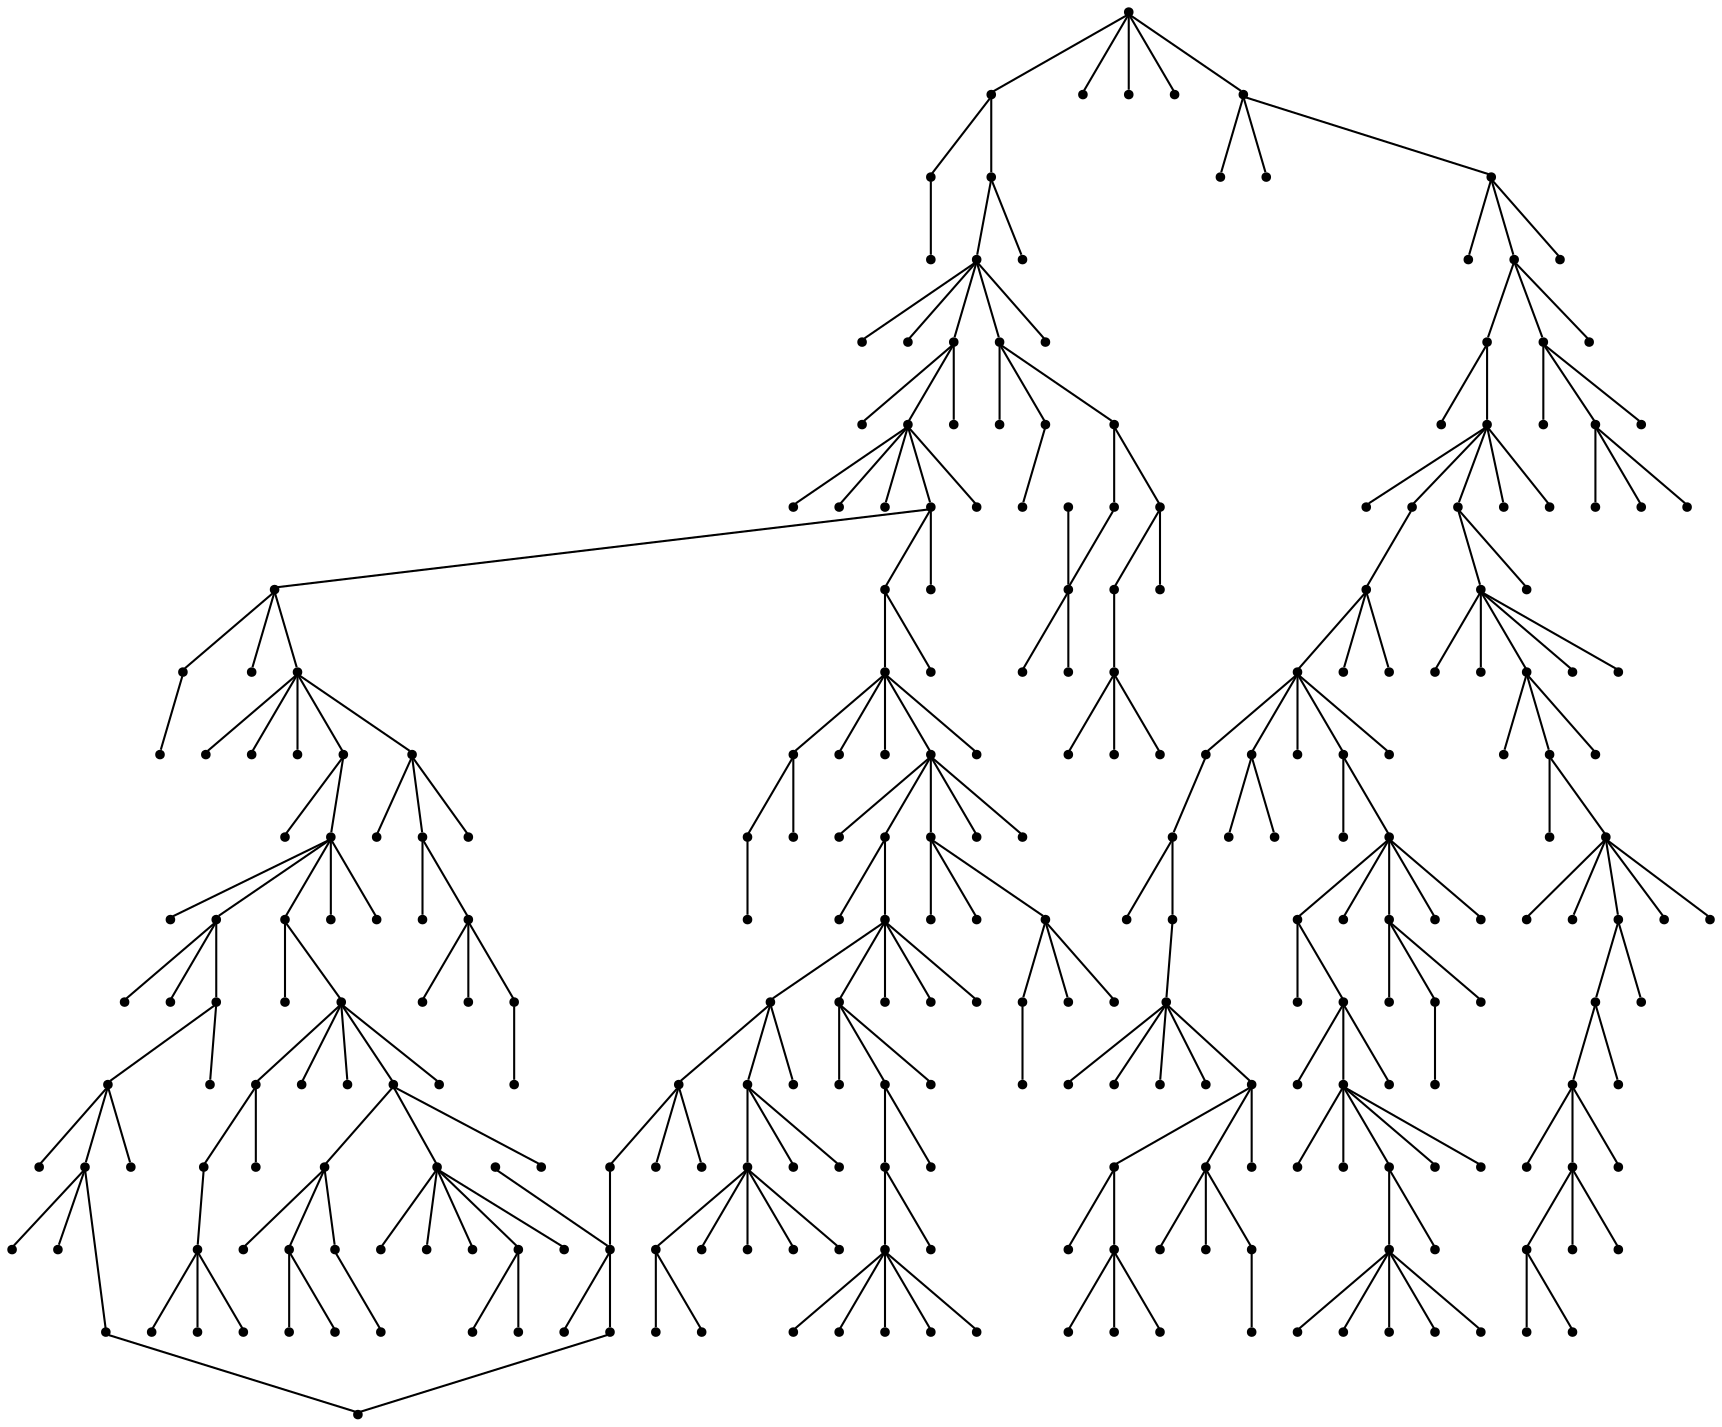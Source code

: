 graph {
  node [shape=point,comment="{\"directed\":false,\"doi\":\"10.1007/3-540-46648-7_39\",\"figure\":\"? (3)\"}"]

  v0 [pos="1286.410807823085,581.5371976934949"]
  v1 [pos="1268.1585061191154,618.5435136745626"]
  v2 [pos="1286.410807823085,600.290404159939"]
  v3 [pos="1249.4061622598265,600.290404159939"]
  v4 [pos="1249.4061622598265,581.537197693495"]
  v5 [pos="1230.9038394781971,581.5371976934949"]
  v6 [pos="1212.4015484896856,581.5371976934949"]
  v7 [pos="1268.1585061191154,581.537197693495"]
  v8 [pos="1249.4061622598265,637.2966883464267"]
  v9 [pos="1230.9038394781971,618.5435136745626"]
  v10 [pos="1230.9038394781971,655.5498296556303"]
  v11 [pos="1230.9038394781971,637.2966883464267"]
  v12 [pos="1212.4015484896856,637.2966883464267"]
  v13 [pos="1193.8991939149385,637.2966883464267"]
  v14 [pos="1212.4015484896856,618.5435136745626"]
  v15 [pos="1193.8991939149385,618.5435136745625"]
  v16 [pos="1175.3969347195446,618.5435136745625"]
  v17 [pos="1193.8991939149387,674.3030361220744"]
  v18 [pos="1212.4015484896854,655.5498296556303"]
  v19 [pos="1175.3969347195446,655.5498296556303"]
  v20 [pos="1193.8991939149387,655.5498296556303"]
  v21 [pos="1157.1446330155748,655.5498296556303"]
  v22 [pos="1138.892331311605,600.290404159939"]
  v23 [pos="1175.3969347195446,600.290404159939"]
  v24 [pos="1193.8991939149385,600.290404159939"]
  v25 [pos="1157.144633015575,600.290404159939"]
  v26 [pos="1212.4015484896856,600.290404159939"]
  v27 [pos="1175.3969347195446,692.8062100098985"]
  v28 [pos="1157.1446330155748,674.3030361220744"]
  v29 [pos="1138.892331311605,581.5371976934949"]
  v30 [pos="1175.3969347195446,581.537197693495"]
  v31 [pos="1157.1446330155748,637.2966883464267"]
  v32 [pos="1120.1399874523163,637.2966883464267"]
  v33 [pos="1157.1446330155748,711.3093838977225"]
  v34 [pos="1120.1399874523163,692.8062100098985"]
  v35 [pos="1157.144633015575,692.8062100098985"]
  v36 [pos="1138.892331311605,692.8062100098985"]
  v37 [pos="1193.8991939149387,692.8062100098985"]
  v38 [pos="1120.139987452316,581.5371976934949"]
  v39 [pos="1101.3876435930274,600.290404159939"]
  v40 [pos="1120.1399874523163,618.5435136745625"]
  v41 [pos="1138.892331311605,618.5435136745626"]
  v42 [pos="1101.3876435930274,618.5435136745625"]
  v43 [pos="1101.3876435930274,674.3030361220744"]
  v44 [pos="1120.1399874523163,674.3030361220744"]
  v45 [pos="1138.892331311605,674.3030361220744"]
  v46 [pos="1120.139987452316,729.5625252069261"]
  v47 [pos="1120.139987452316,711.3093838977225"]
  v48 [pos="1083.135405475293,711.3093838977225"]
  v49 [pos="1101.3876435930274,711.3093838977225"]
  v50 [pos="1138.892331311605,711.3093838977225"]
  v51 [pos="1101.3876435930274,581.537197693495"]
  v52 [pos="1083.1354054752928,581.537197693495"]
  v53 [pos="1101.3876435930274,655.5498296556303"]
  v54 [pos="1101.3876435930274,637.2966883464267"]
  v55 [pos="1120.1399874523163,655.5498296556303"]
  v56 [pos="1083.135405475293,655.5498296556303"]
  v57 [pos="1101.3876435930274,747.8156029269694"]
  v58 [pos="1083.135405475293,729.562525206926"]
  v59 [pos="1064.883103771323,692.8062100098985"]
  v60 [pos="1101.3876435930274,692.8062100098985"]
  v61 [pos="1064.883103771323,581.5371976934949"]
  v62 [pos="1064.883103771323,600.290404159939"]
  v63 [pos="1064.883103771323,637.2966883464267"]
  v64 [pos="1064.883103771323,618.5435136745625"]
  v65 [pos="1046.1307440154756,618.5435136745625"]
  v66 [pos="1083.1354054752928,618.5435136745625"]
  v67 [pos="1064.883103771323,674.3030361220744"]
  v68 [pos="1064.883103771323,729.562525206926"]
  v69 [pos="1064.883103771323,711.3093838977225"]
  v70 [pos="1064.883103771323,766.5688093934136"]
  v71 [pos="1027.3784001561867,747.8156029269694"]
  v72 [pos="1064.883103771323,747.8156029269694"]
  v73 [pos="1027.3784001561867,600.290404159939"]
  v74 [pos="1046.1307440154756,600.290404159939"]
  v75 [pos="1046.1307440154756,655.5498296556303"]
  v76 [pos="1027.3784001561867,637.2966883464267"]
  v77 [pos="1046.1307440154756,784.821918908037"]
  v78 [pos="1046.1307440154756,766.5688093934136"]
  v79 [pos="1027.3784001561867,766.5688093934136"]
  v80 [pos="1083.135405475293,766.5688093934136"]
  v81 [pos="1009.3761672195528,766.5688093934136"]
  v82 [pos="1027.3784001561864,674.3030361220744"]
  v83 [pos="1009.3761672195528,655.5498296556303"]
  v84 [pos="1027.3784001561864,655.5498296556303"]
  v85 [pos="1027.3784001561864,711.3093838977225"]
  v86 [pos="1046.1307440154756,692.8062100098985"]
  v87 [pos="1009.3761672195528,692.8062100098985"]
  v88 [pos="990.8738444379235,729.562525206926"]
  v89 [pos="1027.3784001561867,729.562525206926"]
  v90 [pos="1027.3784001561864,803.5751253744813"]
  v91 [pos="1027.3784001561864,784.821918908037"]
  v92 [pos="1009.3761672195528,784.821918908037"]
  v93 [pos="1009.3761672195528,600.290404159939"]
  v94 [pos="1009.3761672195528,581.5371976934949"]
  v95 [pos="990.8738444379235,581.537197693495"]
  v96 [pos="1027.3784001561867,581.5371976934949"]
  v97 [pos="1009.3761672195528,618.5435136745625"]
  v98 [pos="972.1215005786347,674.3030361220744"]
  v99 [pos="1009.3761672195528,674.3030361220744"]
  v100 [pos="990.8738444379235,674.3030361220744"]
  v101 [pos="1046.1307440154756,674.3030361220744"]
  v102 [pos="990.8738444379235,637.2966883464267"]
  v103 [pos="972.1215005786348,618.5435136745625"]
  v104 [pos="953.8692306677825,711.3093838977225"]
  v105 [pos="1009.3761672195528,711.3093838977225"]
  v106 [pos="990.8738444379235,711.3093838977225"]
  v107 [pos="972.1215005786347,711.3093838977225"]
  v108 [pos="990.8738444379235,821.828266683685"]
  v109 [pos="953.8692306677825,803.5751253744813"]
  v110 [pos="990.8738444379235,803.5751253744813"]
  v111 [pos="972.1215005786348,803.5751253744813"]
  v112 [pos="1009.3761672195528,803.5751253744813"]
  v113 [pos="972.1215005786347,581.5371976934948"]
  v114 [pos="953.8692306677825,655.5498296556303"]
  v115 [pos="990.8738444379235,655.5498296556303"]
  v116 [pos="972.1215005786348,784.821918908037"]
  v117 [pos="972.1215005786347,766.5688093934136"]
  v118 [pos="972.1215005786347,840.5814731501291"]
  v119 [pos="953.8692306677826,821.828266683685"]
  v120 [pos="953.8692306677826,600.290404159939"]
  v121 [pos="935.3669078861533,581.5371976934948"]
  v122 [pos="953.8692306677826,618.5435136745625"]
  v123 [pos="972.1215005786347,600.290404159939"]
  v124 [pos="990.8738444379235,600.290404159939"]
  v125 [pos="935.3669078861533,600.290404159939"]
  v126 [pos="916.8646010010829,600.290404159939"]
  v127 [pos="972.1215005786347,637.2966883464267"]
  v128 [pos="953.8692306677826,637.2966883464267"]
  v129 [pos="916.8646010010829,637.2966883464267"]
  v130 [pos="935.3669078861533,637.2966883464267"]
  v131 [pos="953.8692306677826,692.8062100098985"]
  v132 [pos="972.1215005786347,692.8062100098985"]
  v133 [pos="935.3669078861533,692.8062100098985"]
  v134 [pos="953.8692306677826,729.562525206926"]
  v135 [pos="953.8692306677825,747.8156029269694"]
  v136 [pos="972.1215005786347,729.562525206926"]
  v137 [pos="935.3669078861533,729.562525206926"]
  v138 [pos="953.8692306677826,766.5688093934136"]
  v139 [pos="935.3669078861533,784.821918908037"]
  v140 [pos="953.8692306677826,784.821918908037"]
  v141 [pos="953.8692306677826,858.8346144593329"]
  v142 [pos="935.3669078861533,840.5814731501291"]
  v143 [pos="953.8692306677826,674.3030361220744"]
  v144 [pos="916.8646010010829,674.3030361220744"]
  v145 [pos="916.8646010010827,766.5688093934136"]
  v146 [pos="935.3669078861533,821.828266683685"]
  v147 [pos="916.8646010010829,618.5435136745625"]
  v148 [pos="879.859971334383,618.5435136745626"]
  v149 [pos="898.3622941160123,655.5498296556303"]
  v150 [pos="935.3669078861533,655.5498296556303"]
  v151 [pos="916.8646010010829,655.5498296556303"]
  v152 [pos="898.3622941160123,747.8156029269694"]
  v153 [pos="935.3669078861533,747.8156029269694"]
  v154 [pos="916.8646010010827,877.3377883471568"]
  v155 [pos="879.859971334383,858.8346144593329"]
  v156 [pos="916.8646010010827,858.8346144593329"]
  v157 [pos="935.3669078861533,858.8346144593329"]
  v158 [pos="898.3622941160123,858.8346144593329"]
  v159 [pos="898.3622941160122,600.290404159939"]
  v160 [pos="916.8646010010829,581.5371976934949"]
  v161 [pos="879.8599713343831,581.537197693495"]
  v162 [pos="898.3622941160123,637.2966883464267"]
  v163 [pos="898.3622941160123,729.562525206926"]
  v164 [pos="879.859971334383,711.3093838977225"]
  v165 [pos="916.8646010010829,711.3093838977225"]
  v166 [pos="898.3622941160123,711.3093838977225"]
  v167 [pos="898.3622941160123,803.5751253744813"]
  v168 [pos="879.8599713343831,784.821918908037"]
  v169 [pos="898.3622941160123,784.821918908037"]
  v170 [pos="916.8646010010829,784.821918908037"]
  v171 [pos="898.3622941160123,840.5814731501291"]
  v172 [pos="879.8599713343831,840.5814731501291"]
  v173 [pos="916.8646010010829,840.5814731501291"]
  v174 [pos="861.3576485527537,600.290404159939"]
  v175 [pos="879.8599713343831,600.290404159939"]
  v176 [pos="879.859971334383,766.5688093934136"]
  v177 [pos="898.3622941160123,766.5688093934136"]
  v178 [pos="861.3576485527537,766.5688093934136"]
  v179 [pos="898.3622941160122,821.828266683685"]
  v180 [pos="861.3576485527537,821.828266683685"]
  v181 [pos="879.859971334383,821.828266683685"]
  v182 [pos="861.3576485527537,581.5371976934948"]
  v183 [pos="861.3576485527537,674.3030361220744"]
  v184 [pos="879.8599713343831,655.5498296556303"]
  v185 [pos="842.855357564242,655.5498296556303"]
  v186 [pos="861.3576485527537,711.3093838977225"]
  v187 [pos="842.855357564242,692.8062100098985"]
  v188 [pos="879.8599713343831,692.8062100098985"]
  v189 [pos="861.3576485527537,803.5751253744813"]
  v190 [pos="824.1029978083944,803.5751253744813"]
  v191 [pos="842.855357564242,581.5371976934948"]
  v192 [pos="824.1029978083943,637.2966883464267"]
  v193 [pos="861.3576485527537,637.2966883464267"]
  v194 [pos="842.855357564242,637.2966883464267"]
  v195 [pos="879.859971334383,674.3030361220744"]
  v196 [pos="806.1007648717607,674.3030361220744"]
  v197 [pos="842.855357564242,674.3030361220744"]
  v198 [pos="824.1029978083943,674.3030361220744"]
  v199 [pos="842.855357564242,747.8156029269694"]
  v200 [pos="842.855357564242,729.562525206926"]
  v201 [pos="824.1029978083944,729.562525206926"]
  v202 [pos="861.3576485527537,729.562525206926"]
  v203 [pos="842.855357564242,766.5688093934136"]
  v204 [pos="824.1029978083943,618.5435136745626"]
  v205 [pos="806.1007648717607,600.290404159939"]
  v206 [pos="842.855357564242,600.290404159939"]
  v207 [pos="787.3484210124717,618.5435136745626"]
  v208 [pos="861.3576485527537,618.5435136745626"]
  v209 [pos="842.855357564242,618.5435136745625"]
  v210 [pos="806.1007648717607,618.5435136745625"]
  v211 [pos="824.1029978083944,711.3093838977225"]
  v212 [pos="787.3484210124718,711.3093838977225"]
  v213 [pos="806.1007648717607,711.3093838977225"]
  v214 [pos="842.855357564242,711.3093838977225"]
  v215 [pos="842.855357564242,784.821918908037"]
  v216 [pos="806.1007648717607,784.821918908037"]
  v217 [pos="806.1007648717607,581.5371976934949"]
  v218 [pos="787.3484210124717,581.5371976934949"]
  v219 [pos="769.096119308502,581.5371976934948"]
  v220 [pos="824.1029978083943,581.5371976934949"]
  v221 [pos="824.1029978083944,655.5498296556303"]
  v222 [pos="806.1007648717607,655.5498296556303"]
  v223 [pos="806.1007648717607,637.2966883464267"]
  v224 [pos="787.3484210124717,655.5498296556303"]
  v225 [pos="824.1029978083944,692.8062100098985"]
  v226 [pos="787.3484210124718,692.8062100098985"]
  v227 [pos="769.096119308502,766.5688093934136"]
  v228 [pos="824.1029978083943,766.5688093934136"]
  v229 [pos="787.3484210124718,766.5688093934136"]
  v230 [pos="806.1007648717607,766.5688093934136"]
  v231 [pos="769.096119308502,692.8062100098985"]
  v232 [pos="787.3484210124717,674.3030361220744"]
  v233 [pos="750.3437754492131,674.3030361220744"]
  v234 [pos="787.3484210124718,747.8156029269694"]
  v235 [pos="750.3437754492131,747.8156029269694"]
  v236 [pos="750.3437754492132,600.290404159939"]
  v237 [pos="750.3437754492131,581.5371976934948"]
  v238 [pos="750.3437754492132,618.5435136745625"]
  v239 [pos="732.0914896418022,600.290404159939"]
  v240 [pos="769.096119308502,600.290404159939"]
  v241 [pos="750.3437754492131,655.5498296556303"]
  v242 [pos="787.3484210124718,637.2966883464267"]
  v243 [pos="713.3391616790723,637.2966883464267"]
  v244 [pos="750.3437754492131,637.2966883464267"]
  v245 [pos="769.096119308502,637.2966883464267"]
  v246 [pos="732.0914896418021,637.2966883464267"]
  v247 [pos="713.3391616790723,729.562525206926"]
  v248 [pos="750.3437754492131,729.562525206926"]
  v249 [pos="769.096119308502,729.562525206926"]
  v250 [pos="732.0914896418021,729.562525206926"]
  v251 [pos="787.3484210124717,729.562525206926"]
  v252 [pos="732.0914896418021,711.3093838977225"]
  v253 [pos="750.3437754492131,711.3093838977225"]
  v254 [pos="713.3391616790723,711.3093838977225"]
  v255 [pos="713.3391616790722,581.5371976934949"]
  v256 [pos="713.3391616790722,618.5435136745626"]
  v257 [pos="676.3345479089313,618.5435136745626"]
  v258 [pos="695.0868917682201,692.8062100098985"]
  v259 [pos="732.0914896418021,692.8062100098985"]
  v260 [pos="695.0868917682201,600.290404159939"]
  v261 [pos="676.3345479089313,581.5371976934949"]
  v262 [pos="695.0868917682201,581.5371976934949"]
  v263 [pos="732.0914896418022,674.3030361220744"]
  v264 [pos="713.3391616790722,674.3030361220744"]
  v265 [pos="676.3345479089313,674.3030361220744"]
  v266 [pos="658.0822462049615,674.3030361220744"]
  v267 [pos="695.0868917682201,674.3030361220744"]
  v268 [pos="658.0822462049615,600.290404159939"]
  v269 [pos="658.0822462049615,655.5498296556303"]
  v270 [pos="639.8299762941093,637.2966883464267"]
  v271 [pos="695.0868917682201,655.5498296556303"]
  v272 [pos="676.3345479089313,637.2966883464267"]
  v273 [pos="658.0822462049615,581.5371976934949"]
  v274 [pos="639.8299762941093,600.290404159939"]
  v275 [pos="621.0776165382616,581.537197693495"]
  v276 [pos="639.8299762941093,618.5435136745625"]
  v277 [pos="658.0822462049615,618.5435136745625"]
  v278 [pos="621.0776165382616,618.5435136745626"]
  v279 [pos="621.0776165382616,600.290404159939"]
  v280 [pos="602.8253466274095,600.290404159939"]

  v1 -- v2 [id="-9",pos="1268.1585061191154,618.5435136745626 1286.410807823085,600.290404159939 1286.410807823085,600.290404159939 1286.410807823085,600.290404159939"]
  v1 -- v3 [id="-10",pos="1268.1585061191154,618.5435136745626 1249.4061622598265,600.290404159939 1249.4061622598265,600.290404159939 1249.4061622598265,600.290404159939"]
  v3 -- v4 [id="-11",pos="1249.4061622598265,600.290404159939 1249.4061622598265,581.537197693495 1249.4061622598265,581.537197693495 1249.4061622598265,581.537197693495"]
  v278 -- v274 [id="-16",pos="621.0776165382616,618.5435136745626 639.8299762941093,600.290404159939 639.8299762941093,600.290404159939 639.8299762941093,600.290404159939"]
  v278 -- v280 [id="-17",pos="621.0776165382616,618.5435136745626 602.8253466274095,600.290404159939 602.8253466274095,600.290404159939 602.8253466274095,600.290404159939"]
  v278 -- v279 [id="-18",pos="621.0776165382616,618.5435136745626 621.0776165382616,600.290404159939 621.0776165382616,600.290404159939 621.0776165382616,600.290404159939"]
  v3 -- v0 [id="-23",pos="1249.4061622598265,600.290404159939 1286.410807823085,581.5371976934949 1286.410807823085,581.5371976934949 1286.410807823085,581.5371976934949"]
  v3 -- v5 [id="-24",pos="1249.4061622598265,600.290404159939 1230.9038394781971,581.5371976934949 1230.9038394781971,581.5371976934949 1230.9038394781971,581.5371976934949"]
  v3 -- v6 [id="-25",pos="1249.4061622598265,600.290404159939 1212.4015484896856,581.5371976934949 1212.4015484896856,581.5371976934949 1212.4015484896856,581.5371976934949"]
  v3 -- v7 [id="-26",pos="1249.4061622598265,600.290404159939 1268.1585061191154,581.537197693495 1268.1585061191154,581.537197693495 1268.1585061191154,581.537197693495"]
  v8 -- v1 [id="-27",pos="1249.4061622598265,637.2966883464267 1268.1585061191154,618.5435136745626 1268.1585061191154,618.5435136745626 1268.1585061191154,618.5435136745626"]
  v8 -- v9 [id="-28",pos="1249.4061622598265,637.2966883464267 1230.9038394781971,618.5435136745626 1230.9038394781971,618.5435136745626 1230.9038394781971,618.5435136745626"]
  v10 -- v11 [id="-29",pos="1230.9038394781971,655.5498296556303 1230.9038394781971,637.2966883464267 1230.9038394781971,637.2966883464267 1230.9038394781971,637.2966883464267"]
  v10 -- v8 [id="-30",pos="1230.9038394781971,655.5498296556303 1249.4061622598265,637.2966883464267 1249.4061622598265,637.2966883464267 1249.4061622598265,637.2966883464267"]
  v10 -- v12 [id="-31",pos="1230.9038394781971,655.5498296556303 1212.4015484896856,637.2966883464267 1212.4015484896856,637.2966883464267 1212.4015484896856,637.2966883464267"]
  v270 -- v278 [id="-35",pos="639.8299762941093,637.2966883464267 621.0776165382616,618.5435136745626 621.0776165382616,618.5435136745626 621.0776165382616,618.5435136745626"]
  v270 -- v277 [id="-36",pos="639.8299762941093,637.2966883464267 658.0822462049615,618.5435136745625 658.0822462049615,618.5435136745625 658.0822462049615,618.5435136745625"]
  v270 -- v276 [id="-37",pos="639.8299762941093,637.2966883464267 639.8299762941093,618.5435136745625 639.8299762941093,618.5435136745625 639.8299762941093,618.5435136745625"]
  v274 -- v275 [id="-38",pos="639.8299762941093,600.290404159939 621.0776165382616,581.537197693495 621.0776165382616,581.537197693495 621.0776165382616,581.537197693495"]
  v274 -- v273 [id="-39",pos="639.8299762941093,600.290404159939 658.0822462049615,581.5371976934949 658.0822462049615,581.5371976934949 658.0822462049615,581.5371976934949"]
  v269 -- v272 [id="-51",pos="658.0822462049615,655.5498296556303 676.3345479089313,637.2966883464267 676.3345479089313,637.2966883464267 676.3345479089313,637.2966883464267"]
  v13 -- v14 [id="-54",pos="1193.8991939149385,637.2966883464267 1212.4015484896856,618.5435136745626 1212.4015484896856,618.5435136745626 1212.4015484896856,618.5435136745626"]
  v13 -- v15 [id="-55",pos="1193.8991939149385,637.2966883464267 1193.8991939149385,618.5435136745625 1193.8991939149385,618.5435136745625 1193.8991939149385,618.5435136745625"]
  v13 -- v16 [id="-56",pos="1193.8991939149385,637.2966883464267 1175.3969347195446,618.5435136745625 1175.3969347195446,618.5435136745625 1175.3969347195446,618.5435136745625"]
  v17 -- v18 [id="-57",pos="1193.8991939149387,674.3030361220744 1212.4015484896854,655.5498296556303 1212.4015484896854,655.5498296556303 1212.4015484896854,655.5498296556303"]
  v17 -- v19 [id="-58",pos="1193.8991939149387,674.3030361220744 1175.3969347195446,655.5498296556303 1175.3969347195446,655.5498296556303 1175.3969347195446,655.5498296556303"]
  v265 -- v271 [id="-63",pos="676.3345479089313,674.3030361220744 695.0868917682201,655.5498296556303 695.0868917682201,655.5498296556303 695.0868917682201,655.5498296556303"]
  v265 -- v269 [id="-64",pos="676.3345479089313,674.3030361220744 658.0822462049615,655.5498296556303 658.0822462049615,655.5498296556303 658.0822462049615,655.5498296556303"]
  v269 -- v270 [id="-65",pos="658.0822462049615,655.5498296556303 639.8299762941093,637.2966883464267 639.8299762941093,637.2966883464267 639.8299762941093,637.2966883464267"]
  v257 -- v260 [id="-66",pos="676.3345479089313,618.5435136745626 695.0868917682201,600.290404159939 695.0868917682201,600.290404159939 695.0868917682201,600.290404159939"]
  v257 -- v268 [id="-67",pos="676.3345479089313,618.5435136745626 658.0822462049615,600.290404159939 658.0822462049615,600.290404159939 658.0822462049615,600.290404159939"]
  v17 -- v10 [id="-72",pos="1193.8991939149387,674.3030361220744 1230.9038394781971,655.5498296556303 1230.9038394781971,655.5498296556303 1230.9038394781971,655.5498296556303"]
  v17 -- v20 [id="-73",pos="1193.8991939149387,674.3030361220744 1193.8991939149387,655.5498296556303 1193.8991939149387,655.5498296556303 1193.8991939149387,655.5498296556303"]
  v17 -- v21 [id="-74",pos="1193.8991939149387,674.3030361220744 1157.1446330155748,655.5498296556303 1157.1446330155748,655.5498296556303 1157.1446330155748,655.5498296556303"]
  v16 -- v22 [id="-75",pos="1175.3969347195446,618.5435136745625 1138.892331311605,600.290404159939 1138.892331311605,600.290404159939 1138.892331311605,600.290404159939"]
  v16 -- v23 [id="-76",pos="1175.3969347195446,618.5435136745625 1175.3969347195446,600.290404159939 1175.3969347195446,600.290404159939 1175.3969347195446,600.290404159939"]
  v16 -- v24 [id="-77",pos="1175.3969347195446,618.5435136745625 1193.8991939149385,600.290404159939 1193.8991939149385,600.290404159939 1193.8991939149385,600.290404159939"]
  v16 -- v25 [id="-78",pos="1175.3969347195446,618.5435136745625 1157.144633015575,600.290404159939 1157.144633015575,600.290404159939 1157.144633015575,600.290404159939"]
  v16 -- v26 [id="-79",pos="1175.3969347195446,618.5435136745625 1212.4015484896856,600.290404159939 1212.4015484896856,600.290404159939 1212.4015484896856,600.290404159939"]
  v27 -- v17 [id="-80",pos="1175.3969347195446,692.8062100098985 1193.8991939149387,674.3030361220744 1193.8991939149387,674.3030361220744 1193.8991939149387,674.3030361220744"]
  v27 -- v28 [id="-81",pos="1175.3969347195446,692.8062100098985 1157.1446330155748,674.3030361220744 1157.1446330155748,674.3030361220744 1157.1446330155748,674.3030361220744"]
  v25 -- v29 [id="-82",pos="1157.144633015575,600.290404159939 1138.892331311605,581.5371976934949 1138.892331311605,581.5371976934949 1138.892331311605,581.5371976934949"]
  v25 -- v30 [id="-83",pos="1157.144633015575,600.290404159939 1175.3969347195446,581.537197693495 1175.3969347195446,581.537197693495 1175.3969347195446,581.537197693495"]
  v258 -- v267 [id="-84",pos="695.0868917682201,692.8062100098985 695.0868917682201,674.3030361220744 695.0868917682201,674.3030361220744 695.0868917682201,674.3030361220744"]
  v258 -- v266 [id="-85",pos="695.0868917682201,692.8062100098985 658.0822462049615,674.3030361220744 658.0822462049615,674.3030361220744 658.0822462049615,674.3030361220744"]
  v258 -- v265 [id="-86",pos="695.0868917682201,692.8062100098985 676.3345479089313,674.3030361220744 676.3345479089313,674.3030361220744 676.3345479089313,674.3030361220744"]
  v258 -- v264 [id="-87",pos="695.0868917682201,692.8062100098985 713.3391616790722,674.3030361220744 713.3391616790722,674.3030361220744 713.3391616790722,674.3030361220744"]
  v258 -- v263 [id="-88",pos="695.0868917682201,692.8062100098985 732.0914896418022,674.3030361220744 732.0914896418022,674.3030361220744 732.0914896418022,674.3030361220744"]
  v260 -- v255 [id="-89",pos="695.0868917682201,600.290404159939 713.3391616790722,581.5371976934949 713.3391616790722,581.5371976934949 713.3391616790722,581.5371976934949"]
  v260 -- v262 [id="-90",pos="695.0868917682201,600.290404159939 695.0868917682201,581.5371976934949 695.0868917682201,581.5371976934949 695.0868917682201,581.5371976934949"]
  v260 -- v261 [id="-91",pos="695.0868917682201,600.290404159939 676.3345479089313,581.5371976934949 676.3345479089313,581.5371976934949 676.3345479089313,581.5371976934949"]
  v21 -- v13 [id="-92",pos="1157.1446330155748,655.5498296556303 1193.8991939149385,637.2966883464267 1193.8991939149385,637.2966883464267 1193.8991939149385,637.2966883464267"]
  v21 -- v31 [id="-93",pos="1157.1446330155748,655.5498296556303 1157.1446330155748,637.2966883464267 1157.1446330155748,637.2966883464267 1157.1446330155748,637.2966883464267"]
  v21 -- v32 [id="-94",pos="1157.1446330155748,655.5498296556303 1120.1399874523163,637.2966883464267 1120.1399874523163,637.2966883464267 1120.1399874523163,637.2966883464267"]
  v33 -- v34 [id="-95",pos="1157.1446330155748,711.3093838977225 1120.1399874523163,692.8062100098985 1120.1399874523163,692.8062100098985 1120.1399874523163,692.8062100098985"]
  v33 -- v35 [id="-96",pos="1157.1446330155748,711.3093838977225 1157.144633015575,692.8062100098985 1157.144633015575,692.8062100098985 1157.144633015575,692.8062100098985"]
  v33 -- v36 [id="-97",pos="1157.1446330155748,711.3093838977225 1138.892331311605,692.8062100098985 1138.892331311605,692.8062100098985 1138.892331311605,692.8062100098985"]
  v33 -- v37 [id="-98",pos="1157.1446330155748,711.3093838977225 1193.8991939149387,692.8062100098985 1193.8991939149387,692.8062100098985 1193.8991939149387,692.8062100098985"]
  v254 -- v259 [id="-103",pos="713.3391616790723,711.3093838977225 732.0914896418021,692.8062100098985 732.0914896418021,692.8062100098985 732.0914896418021,692.8062100098985"]
  v254 -- v258 [id="-104",pos="713.3391616790723,711.3093838977225 695.0868917682201,692.8062100098985 695.0868917682201,692.8062100098985 695.0868917682201,692.8062100098985"]
  v243 -- v257 [id="-105",pos="713.3391616790723,637.2966883464267 676.3345479089313,618.5435136745626 676.3345479089313,618.5435136745626 676.3345479089313,618.5435136745626"]
  v243 -- v256 [id="-106",pos="713.3391616790723,637.2966883464267 713.3391616790722,618.5435136745626 713.3391616790722,618.5435136745626 713.3391616790722,618.5435136745626"]
  v243 -- v238 [id="-107",pos="713.3391616790723,637.2966883464267 750.3437754492132,618.5435136745625 750.3437754492132,618.5435136745625 750.3437754492132,618.5435136745625"]
  v33 -- v27 [id="-110",pos="1157.1446330155748,711.3093838977225 1175.3969347195446,692.8062100098985 1175.3969347195446,692.8062100098985 1175.3969347195446,692.8062100098985"]
  v38 -- v39 [id="-122",pos="1120.139987452316,581.5371976934949 1101.3876435930274,600.290404159939 1101.3876435930274,600.290404159939 1101.3876435930274,600.290404159939"]
  v32 -- v40 [id="-123",pos="1120.1399874523163,637.2966883464267 1120.1399874523163,618.5435136745625 1120.1399874523163,618.5435136745625 1120.1399874523163,618.5435136745625"]
  v32 -- v41 [id="-127",pos="1120.1399874523163,637.2966883464267 1138.892331311605,618.5435136745626 1138.892331311605,618.5435136745626 1138.892331311605,618.5435136745626"]
  v32 -- v42 [id="-128",pos="1120.1399874523163,637.2966883464267 1101.3876435930274,618.5435136745625 1101.3876435930274,618.5435136745625 1101.3876435930274,618.5435136745625"]
  v34 -- v43 [id="-129",pos="1120.1399874523163,692.8062100098985 1101.3876435930274,674.3030361220744 1101.3876435930274,674.3030361220744 1101.3876435930274,674.3030361220744"]
  v34 -- v44 [id="-130",pos="1120.1399874523163,692.8062100098985 1120.1399874523163,674.3030361220744 1120.1399874523163,674.3030361220744 1120.1399874523163,674.3030361220744"]
  v34 -- v45 [id="-131",pos="1120.1399874523163,692.8062100098985 1138.892331311605,674.3030361220744 1138.892331311605,674.3030361220744 1138.892331311605,674.3030361220744"]
  v46 -- v47 [id="-132",pos="1120.139987452316,729.5625252069261 1120.139987452316,711.3093838977225 1120.139987452316,711.3093838977225 1120.139987452316,711.3093838977225"]
  v46 -- v48 [id="-133",pos="1120.139987452316,729.5625252069261 1083.135405475293,711.3093838977225 1083.135405475293,711.3093838977225 1083.135405475293,711.3093838977225"]
  v250 -- v254 [id="-134",pos="732.0914896418021,729.562525206926 713.3391616790723,711.3093838977225 713.3391616790723,711.3093838977225 713.3391616790723,711.3093838977225"]
  v250 -- v253 [id="-135",pos="732.0914896418021,729.562525206926 750.3437754492131,711.3093838977225 750.3437754492131,711.3093838977225 750.3437754492131,711.3093838977225"]
  v250 -- v252 [id="-136",pos="732.0914896418021,729.562525206926 732.0914896418021,711.3093838977225 732.0914896418021,711.3093838977225 732.0914896418021,711.3093838977225"]
  v235 -- v251 [id="-137",pos="750.3437754492131,747.8156029269694 787.3484210124717,729.562525206926 787.3484210124717,729.562525206926 787.3484210124717,729.562525206926"]
  v235 -- v250 [id="-138",pos="750.3437754492131,747.8156029269694 732.0914896418021,729.562525206926 732.0914896418021,729.562525206926 732.0914896418021,729.562525206926"]
  v235 -- v249 [id="-139",pos="750.3437754492131,747.8156029269694 769.096119308502,729.562525206926 769.096119308502,729.562525206926 769.096119308502,729.562525206926"]
  v235 -- v248 [id="-140",pos="750.3437754492131,747.8156029269694 750.3437754492131,729.562525206926 750.3437754492131,729.562525206926 750.3437754492131,729.562525206926"]
  v235 -- v247 [id="-141",pos="750.3437754492131,747.8156029269694 713.3391616790723,729.562525206926 713.3391616790723,729.562525206926 713.3391616790723,729.562525206926"]
  v233 -- v241 [id="-142",pos="750.3437754492131,674.3030361220744 750.3437754492131,655.5498296556303 750.3437754492131,655.5498296556303 750.3437754492131,655.5498296556303"]
  v241 -- v246 [id="-143",pos="750.3437754492131,655.5498296556303 732.0914896418021,637.2966883464267 732.0914896418021,637.2966883464267 732.0914896418021,637.2966883464267"]
  v241 -- v245 [id="-144",pos="750.3437754492131,655.5498296556303 769.096119308502,637.2966883464267 769.096119308502,637.2966883464267 769.096119308502,637.2966883464267"]
  v241 -- v244 [id="-145",pos="750.3437754492131,655.5498296556303 750.3437754492131,637.2966883464267 750.3437754492131,637.2966883464267 750.3437754492131,637.2966883464267"]
  v241 -- v243 [id="-146",pos="750.3437754492131,655.5498296556303 713.3391616790723,637.2966883464267 713.3391616790723,637.2966883464267 713.3391616790723,637.2966883464267"]
  v241 -- v242 [id="-147",pos="750.3437754492131,655.5498296556303 787.3484210124718,637.2966883464267 787.3484210124718,637.2966883464267 787.3484210124718,637.2966883464267"]
  v238 -- v236 [id="-148",pos="750.3437754492132,618.5435136745625 750.3437754492132,600.290404159939 750.3437754492132,600.290404159939 750.3437754492132,600.290404159939"]
  v238 -- v240 [id="-149",pos="750.3437754492132,618.5435136745625 769.096119308502,600.290404159939 769.096119308502,600.290404159939 769.096119308502,600.290404159939"]
  v238 -- v239 [id="-150",pos="750.3437754492132,618.5435136745625 732.0914896418022,600.290404159939 732.0914896418022,600.290404159939 732.0914896418022,600.290404159939"]
  v236 -- v237 [id="-151",pos="750.3437754492132,600.290404159939 750.3437754492131,581.5371976934948 750.3437754492131,581.5371976934948 750.3437754492131,581.5371976934948"]
  v46 -- v49 [id="-152",pos="1120.139987452316,729.5625252069261 1101.3876435930274,711.3093838977225 1101.3876435930274,711.3093838977225 1101.3876435930274,711.3093838977225"]
  v46 -- v50 [id="-153",pos="1120.139987452316,729.5625252069261 1138.892331311605,711.3093838977225 1138.892331311605,711.3093838977225 1138.892331311605,711.3093838977225"]
  v46 -- v33 [id="-154",pos="1120.139987452316,729.5625252069261 1157.1446330155748,711.3093838977225 1157.1446330155748,711.3093838977225 1157.1446330155748,711.3093838977225"]
  v39 -- v51 [id="-155",pos="1101.3876435930274,600.290404159939 1101.3876435930274,581.537197693495 1101.3876435930274,581.537197693495 1101.3876435930274,581.537197693495"]
  v39 -- v52 [id="-156",pos="1101.3876435930274,600.290404159939 1083.1354054752928,581.537197693495 1083.1354054752928,581.537197693495 1083.1354054752928,581.537197693495"]
  v42 -- v39 [id="-157",pos="1101.3876435930274,618.5435136745625 1101.3876435930274,600.290404159939 1101.3876435930274,600.290404159939 1101.3876435930274,600.290404159939"]
  v53 -- v54 [id="-158",pos="1101.3876435930274,655.5498296556303 1101.3876435930274,637.2966883464267 1101.3876435930274,637.2966883464267 1101.3876435930274,637.2966883464267"]
  v43 -- v55 [id="-163",pos="1101.3876435930274,674.3030361220744 1120.1399874523163,655.5498296556303 1120.1399874523163,655.5498296556303 1120.1399874523163,655.5498296556303"]
  v43 -- v56 [id="-164",pos="1101.3876435930274,674.3030361220744 1083.135405475293,655.5498296556303 1083.135405475293,655.5498296556303 1083.135405475293,655.5498296556303"]
  v43 -- v53 [id="-165",pos="1101.3876435930274,674.3030361220744 1101.3876435930274,655.5498296556303 1101.3876435930274,655.5498296556303 1101.3876435930274,655.5498296556303"]
  v227 -- v235 [id="-166",pos="769.096119308502,766.5688093934136 750.3437754492131,747.8156029269694 750.3437754492131,747.8156029269694 750.3437754492131,747.8156029269694"]
  v227 -- v234 [id="-167",pos="769.096119308502,766.5688093934136 787.3484210124718,747.8156029269694 787.3484210124718,747.8156029269694 787.3484210124718,747.8156029269694"]
  v231 -- v233 [id="-168",pos="769.096119308502,692.8062100098985 750.3437754492131,674.3030361220744 750.3437754492131,674.3030361220744 750.3437754492131,674.3030361220744"]
  v231 -- v232 [id="-169",pos="769.096119308502,692.8062100098985 787.3484210124717,674.3030361220744 787.3484210124717,674.3030361220744 787.3484210124717,674.3030361220744"]
  v57 -- v46 [id="-174",pos="1101.3876435930274,747.8156029269694 1120.139987452316,729.5625252069261 1120.139987452316,729.5625252069261 1120.139987452316,729.5625252069261"]
  v57 -- v58 [id="-175",pos="1101.3876435930274,747.8156029269694 1083.135405475293,729.562525206926 1083.135405475293,729.562525206926 1083.135405475293,729.562525206926"]
  v48 -- v59 [id="-178",pos="1083.135405475293,711.3093838977225 1064.883103771323,692.8062100098985 1064.883103771323,692.8062100098985 1064.883103771323,692.8062100098985"]
  v48 -- v60 [id="-179",pos="1083.135405475293,711.3093838977225 1101.3876435930274,692.8062100098985 1101.3876435930274,692.8062100098985 1101.3876435930274,692.8062100098985"]
  v212 -- v231 [id="-186",pos="787.3484210124718,711.3093838977225 769.096119308502,692.8062100098985 769.096119308502,692.8062100098985 769.096119308502,692.8062100098985"]
  v216 -- v203 [id="-194",pos="806.1007648717607,784.821918908037 842.855357564242,766.5688093934136 842.855357564242,766.5688093934136 842.855357564242,766.5688093934136"]
  v216 -- v230 [id="-195",pos="806.1007648717607,784.821918908037 806.1007648717607,766.5688093934136 806.1007648717607,766.5688093934136 806.1007648717607,766.5688093934136"]
  v216 -- v229 [id="-196",pos="806.1007648717607,784.821918908037 787.3484210124718,766.5688093934136 787.3484210124718,766.5688093934136 787.3484210124718,766.5688093934136"]
  v216 -- v228 [id="-197",pos="806.1007648717607,784.821918908037 824.1029978083943,766.5688093934136 824.1029978083943,766.5688093934136 824.1029978083943,766.5688093934136"]
  v216 -- v227 [id="-198",pos="806.1007648717607,784.821918908037 769.096119308502,766.5688093934136 769.096119308502,766.5688093934136 769.096119308502,766.5688093934136"]
  v213 -- v226 [id="-199",pos="806.1007648717607,711.3093838977225 787.3484210124718,692.8062100098985 787.3484210124718,692.8062100098985 787.3484210124718,692.8062100098985"]
  v213 -- v225 [id="-200",pos="806.1007648717607,711.3093838977225 824.1029978083944,692.8062100098985 824.1029978083944,692.8062100098985 824.1029978083944,692.8062100098985"]
  v196 -- v224 [id="-201",pos="806.1007648717607,674.3030361220744 787.3484210124717,655.5498296556303 787.3484210124717,655.5498296556303 787.3484210124717,655.5498296556303"]
  v196 -- v222 [id="-202",pos="806.1007648717607,674.3030361220744 806.1007648717607,655.5498296556303 806.1007648717607,655.5498296556303 806.1007648717607,655.5498296556303"]
  v222 -- v223 [id="-203",pos="806.1007648717607,655.5498296556303 806.1007648717607,637.2966883464267 806.1007648717607,637.2966883464267 806.1007648717607,637.2966883464267"]
  v196 -- v221 [id="-204",pos="806.1007648717607,674.3030361220744 824.1029978083944,655.5498296556303 824.1029978083944,655.5498296556303 824.1029978083944,655.5498296556303"]
  v205 -- v217 [id="-205",pos="806.1007648717607,600.290404159939 806.1007648717607,581.5371976934949 806.1007648717607,581.5371976934949 806.1007648717607,581.5371976934949"]
  v205 -- v220 [id="-206",pos="806.1007648717607,600.290404159939 824.1029978083943,581.5371976934949 824.1029978083943,581.5371976934949 824.1029978083943,581.5371976934949"]
  v205 -- v191 [id="-207",pos="806.1007648717607,600.290404159939 842.855357564242,581.5371976934948 842.855357564242,581.5371976934948 842.855357564242,581.5371976934948"]
  v205 -- v219 [id="-208",pos="806.1007648717607,600.290404159939 769.096119308502,581.5371976934948 769.096119308502,581.5371976934948 769.096119308502,581.5371976934948"]
  v205 -- v218 [id="-209",pos="806.1007648717607,600.290404159939 787.3484210124717,581.5371976934949 787.3484210124717,581.5371976934949 787.3484210124717,581.5371976934949"]
  v62 -- v61 [id="-213",pos="1064.883103771323,600.290404159939 1064.883103771323,581.5371976934949 1064.883103771323,581.5371976934949 1064.883103771323,581.5371976934949"]
  v63 -- v64 [id="-214",pos="1064.883103771323,637.2966883464267 1064.883103771323,618.5435136745625 1064.883103771323,618.5435136745625 1064.883103771323,618.5435136745625"]
  v63 -- v65 [id="-215",pos="1064.883103771323,637.2966883464267 1046.1307440154756,618.5435136745625 1046.1307440154756,618.5435136745625 1046.1307440154756,618.5435136745625"]
  v63 -- v66 [id="-216",pos="1064.883103771323,637.2966883464267 1083.1354054752928,618.5435136745625 1083.1354054752928,618.5435136745625 1083.1354054752928,618.5435136745625"]
  v59 -- v67 [id="-217",pos="1064.883103771323,692.8062100098985 1064.883103771323,674.3030361220744 1064.883103771323,674.3030361220744 1064.883103771323,674.3030361220744"]
  v190 -- v216 [id="-218",pos="824.1029978083944,803.5751253744813 806.1007648717607,784.821918908037 806.1007648717607,784.821918908037 806.1007648717607,784.821918908037"]
  v190 -- v215 [id="-219",pos="824.1029978083944,803.5751253744813 842.855357564242,784.821918908037 842.855357564242,784.821918908037 842.855357564242,784.821918908037"]
  v201 -- v214 [id="-220",pos="824.1029978083944,729.562525206926 842.855357564242,711.3093838977225 842.855357564242,711.3093838977225 842.855357564242,711.3093838977225"]
  v201 -- v213 [id="-221",pos="824.1029978083944,729.562525206926 806.1007648717607,711.3093838977225 806.1007648717607,711.3093838977225 806.1007648717607,711.3093838977225"]
  v201 -- v186 [id="-222",pos="824.1029978083944,729.562525206926 861.3576485527537,711.3093838977225 861.3576485527537,711.3093838977225 861.3576485527537,711.3093838977225"]
  v201 -- v212 [id="-223",pos="824.1029978083944,729.562525206926 787.3484210124718,711.3093838977225 787.3484210124718,711.3093838977225 787.3484210124718,711.3093838977225"]
  v201 -- v211 [id="-224",pos="824.1029978083944,729.562525206926 824.1029978083944,711.3093838977225 824.1029978083944,711.3093838977225 824.1029978083944,711.3093838977225"]
  v192 -- v204 [id="-225",pos="824.1029978083943,637.2966883464267 824.1029978083943,618.5435136745626 824.1029978083943,618.5435136745626 824.1029978083943,618.5435136745626"]
  v192 -- v210 [id="-226",pos="824.1029978083943,637.2966883464267 806.1007648717607,618.5435136745625 806.1007648717607,618.5435136745625 806.1007648717607,618.5435136745625"]
  v192 -- v209 [id="-227",pos="824.1029978083943,637.2966883464267 842.855357564242,618.5435136745625 842.855357564242,618.5435136745625 842.855357564242,618.5435136745625"]
  v192 -- v208 [id="-228",pos="824.1029978083943,637.2966883464267 861.3576485527537,618.5435136745626 861.3576485527537,618.5435136745626 861.3576485527537,618.5435136745626"]
  v192 -- v207 [id="-229",pos="824.1029978083943,637.2966883464267 787.3484210124717,618.5435136745626 787.3484210124717,618.5435136745626 787.3484210124717,618.5435136745626"]
  v204 -- v206 [id="-230",pos="824.1029978083943,618.5435136745626 842.855357564242,600.290404159939 842.855357564242,600.290404159939 842.855357564242,600.290404159939"]
  v204 -- v205 [id="-231",pos="824.1029978083943,618.5435136745626 806.1007648717607,600.290404159939 806.1007648717607,600.290404159939 806.1007648717607,600.290404159939"]
  v68 -- v69 [id="-232",pos="1064.883103771323,729.562525206926 1064.883103771323,711.3093838977225 1064.883103771323,711.3093838977225 1064.883103771323,711.3093838977225"]
  v70 -- v71 [id="-234",pos="1064.883103771323,766.5688093934136 1027.3784001561867,747.8156029269694 1027.3784001561867,747.8156029269694 1027.3784001561867,747.8156029269694"]
  v70 -- v57 [id="-235",pos="1064.883103771323,766.5688093934136 1101.3876435930274,747.8156029269694 1101.3876435930274,747.8156029269694 1101.3876435930274,747.8156029269694"]
  v70 -- v72 [id="-238",pos="1064.883103771323,766.5688093934136 1064.883103771323,747.8156029269694 1064.883103771323,747.8156029269694 1064.883103771323,747.8156029269694"]
  v65 -- v73 [id="-254",pos="1046.1307440154756,618.5435136745625 1027.3784001561867,600.290404159939 1027.3784001561867,600.290404159939 1027.3784001561867,600.290404159939"]
  v65 -- v62 [id="-255",pos="1046.1307440154756,618.5435136745625 1064.883103771323,600.290404159939 1064.883103771323,600.290404159939 1064.883103771323,600.290404159939"]
  v65 -- v74 [id="-256",pos="1046.1307440154756,618.5435136745625 1046.1307440154756,600.290404159939 1046.1307440154756,600.290404159939 1046.1307440154756,600.290404159939"]
  v75 -- v76 [id="-257",pos="1046.1307440154756,655.5498296556303 1027.3784001561867,637.2966883464267 1027.3784001561867,637.2966883464267 1027.3784001561867,637.2966883464267"]
  v75 -- v63 [id="-258",pos="1046.1307440154756,655.5498296556303 1064.883103771323,637.2966883464267 1064.883103771323,637.2966883464267 1064.883103771323,637.2966883464267"]
  v203 -- v199 [id="-259",pos="842.855357564242,766.5688093934136 842.855357564242,747.8156029269694 842.855357564242,747.8156029269694 842.855357564242,747.8156029269694"]
  v199 -- v202 [id="-260",pos="842.855357564242,747.8156029269694 861.3576485527537,729.562525206926 861.3576485527537,729.562525206926 861.3576485527537,729.562525206926"]
  v199 -- v201 [id="-261",pos="842.855357564242,747.8156029269694 824.1029978083944,729.562525206926 824.1029978083944,729.562525206926 824.1029978083944,729.562525206926"]
  v199 -- v200 [id="-262",pos="842.855357564242,747.8156029269694 842.855357564242,729.562525206926 842.855357564242,729.562525206926 842.855357564242,729.562525206926"]
  v187 -- v198 [id="-263",pos="842.855357564242,692.8062100098985 824.1029978083943,674.3030361220744 824.1029978083943,674.3030361220744 824.1029978083943,674.3030361220744"]
  v187 -- v183 [id="-264",pos="842.855357564242,692.8062100098985 861.3576485527537,674.3030361220744 861.3576485527537,674.3030361220744 861.3576485527537,674.3030361220744"]
  v187 -- v197 [id="-265",pos="842.855357564242,692.8062100098985 842.855357564242,674.3030361220744 842.855357564242,674.3030361220744 842.855357564242,674.3030361220744"]
  v187 -- v196 [id="-266",pos="842.855357564242,692.8062100098985 806.1007648717607,674.3030361220744 806.1007648717607,674.3030361220744 806.1007648717607,674.3030361220744"]
  v187 -- v195 [id="-267",pos="842.855357564242,692.8062100098985 879.859971334383,674.3030361220744 879.859971334383,674.3030361220744 879.859971334383,674.3030361220744"]
  v185 -- v194 [id="-268",pos="842.855357564242,655.5498296556303 842.855357564242,637.2966883464267 842.855357564242,637.2966883464267 842.855357564242,637.2966883464267"]
  v185 -- v193 [id="-269",pos="842.855357564242,655.5498296556303 861.3576485527537,637.2966883464267 861.3576485527537,637.2966883464267 861.3576485527537,637.2966883464267"]
  v185 -- v192 [id="-270",pos="842.855357564242,655.5498296556303 824.1029978083943,637.2966883464267 824.1029978083943,637.2966883464267 824.1029978083943,637.2966883464267"]
  v77 -- v78 [id="-274",pos="1046.1307440154756,784.821918908037 1046.1307440154756,766.5688093934136 1046.1307440154756,766.5688093934136 1046.1307440154756,766.5688093934136"]
  v77 -- v79 [id="-275",pos="1046.1307440154756,784.821918908037 1027.3784001561867,766.5688093934136 1027.3784001561867,766.5688093934136 1027.3784001561867,766.5688093934136"]
  v77 -- v80 [id="-276",pos="1046.1307440154756,784.821918908037 1083.135405475293,766.5688093934136 1083.135405475293,766.5688093934136 1083.135405475293,766.5688093934136"]
  v77 -- v70 [id="-279",pos="1046.1307440154756,784.821918908037 1064.883103771323,766.5688093934136 1064.883103771323,766.5688093934136 1064.883103771323,766.5688093934136"]
  v77 -- v81 [id="-283",pos="1046.1307440154756,784.821918908037 1009.3761672195528,766.5688093934136 1009.3761672195528,766.5688093934136 1009.3761672195528,766.5688093934136"]
  v82 -- v75 [id="-287",pos="1027.3784001561864,674.3030361220744 1046.1307440154756,655.5498296556303 1046.1307440154756,655.5498296556303 1046.1307440154756,655.5498296556303"]
  v82 -- v83 [id="-288",pos="1027.3784001561864,674.3030361220744 1009.3761672195528,655.5498296556303 1009.3761672195528,655.5498296556303 1009.3761672195528,655.5498296556303"]
  v82 -- v84 [id="-289",pos="1027.3784001561864,674.3030361220744 1027.3784001561864,655.5498296556303 1027.3784001561864,655.5498296556303 1027.3784001561864,655.5498296556303"]
  v85 -- v86 [id="-293",pos="1027.3784001561864,711.3093838977225 1046.1307440154756,692.8062100098985 1046.1307440154756,692.8062100098985 1046.1307440154756,692.8062100098985"]
  v85 -- v87 [id="-294",pos="1027.3784001561864,711.3093838977225 1009.3761672195528,692.8062100098985 1009.3761672195528,692.8062100098985 1009.3761672195528,692.8062100098985"]
  v71 -- v68 [id="-297",pos="1027.3784001561867,747.8156029269694 1064.883103771323,729.562525206926 1064.883103771323,729.562525206926 1064.883103771323,729.562525206926"]
  v180 -- v190 [id="-298",pos="861.3576485527537,821.828266683685 824.1029978083944,803.5751253744813 824.1029978083944,803.5751253744813 824.1029978083944,803.5751253744813"]
  v180 -- v167 [id="-299",pos="861.3576485527537,821.828266683685 898.3622941160123,803.5751253744813 898.3622941160123,803.5751253744813 898.3622941160123,803.5751253744813"]
  v180 -- v189 [id="-300",pos="861.3576485527537,821.828266683685 861.3576485527537,803.5751253744813 861.3576485527537,803.5751253744813 861.3576485527537,803.5751253744813"]
  v186 -- v188 [id="-301",pos="861.3576485527537,711.3093838977225 879.8599713343831,692.8062100098985 879.8599713343831,692.8062100098985 879.8599713343831,692.8062100098985"]
  v186 -- v187 [id="-302",pos="861.3576485527537,711.3093838977225 842.855357564242,692.8062100098985 842.855357564242,692.8062100098985 842.855357564242,692.8062100098985"]
  v183 -- v185 [id="-303",pos="861.3576485527537,674.3030361220744 842.855357564242,655.5498296556303 842.855357564242,655.5498296556303 842.855357564242,655.5498296556303"]
  v183 -- v184 [id="-304",pos="861.3576485527537,674.3030361220744 879.8599713343831,655.5498296556303 879.8599713343831,655.5498296556303 879.8599713343831,655.5498296556303"]
  v174 -- v182 [id="-305",pos="861.3576485527537,600.290404159939 861.3576485527537,581.5371976934948 861.3576485527537,581.5371976934948 861.3576485527537,581.5371976934948"]
  v71 -- v88 [id="-306",pos="1027.3784001561867,747.8156029269694 990.8738444379235,729.562525206926 990.8738444379235,729.562525206926 990.8738444379235,729.562525206926"]
  v172 -- v181 [id="-307",pos="879.8599713343831,840.5814731501291 879.859971334383,821.828266683685 879.859971334383,821.828266683685 879.859971334383,821.828266683685"]
  v172 -- v180 [id="-308",pos="879.8599713343831,840.5814731501291 861.3576485527537,821.828266683685 861.3576485527537,821.828266683685 861.3576485527537,821.828266683685"]
  v172 -- v179 [id="-309",pos="879.8599713343831,840.5814731501291 898.3622941160122,821.828266683685 898.3622941160122,821.828266683685 898.3622941160122,821.828266683685"]
  v168 -- v178 [id="-310",pos="879.8599713343831,784.821918908037 861.3576485527537,766.5688093934136 861.3576485527537,766.5688093934136 861.3576485527537,766.5688093934136"]
  v168 -- v177 [id="-311",pos="879.8599713343831,784.821918908037 898.3622941160123,766.5688093934136 898.3622941160123,766.5688093934136 898.3622941160123,766.5688093934136"]
  v168 -- v176 [id="-312",pos="879.8599713343831,784.821918908037 879.859971334383,766.5688093934136 879.859971334383,766.5688093934136 879.859971334383,766.5688093934136"]
  v148 -- v159 [id="-313",pos="879.859971334383,618.5435136745626 898.3622941160122,600.290404159939 898.3622941160122,600.290404159939 898.3622941160122,600.290404159939"]
  v148 -- v174 [id="-314",pos="879.859971334383,618.5435136745626 861.3576485527537,600.290404159939 861.3576485527537,600.290404159939 861.3576485527537,600.290404159939"]
  v148 -- v175 [id="-315",pos="879.859971334383,618.5435136745626 879.8599713343831,600.290404159939 879.8599713343831,600.290404159939 879.8599713343831,600.290404159939"]
  v71 -- v89 [id="-321",pos="1027.3784001561867,747.8156029269694 1027.3784001561867,729.562525206926 1027.3784001561867,729.562525206926 1027.3784001561867,729.562525206926"]
  v90 -- v91 [id="-325",pos="1027.3784001561864,803.5751253744813 1027.3784001561864,784.821918908037 1027.3784001561864,784.821918908037 1027.3784001561864,784.821918908037"]
  v90 -- v92 [id="-328",pos="1027.3784001561864,803.5751253744813 1009.3761672195528,784.821918908037 1009.3761672195528,784.821918908037 1009.3761672195528,784.821918908037"]
  v90 -- v77 [id="-329",pos="1027.3784001561864,803.5751253744813 1046.1307440154756,784.821918908037 1046.1307440154756,784.821918908037 1046.1307440154756,784.821918908037"]
  v93 -- v94 [id="-333",pos="1009.3761672195528,600.290404159939 1009.3761672195528,581.5371976934949 1009.3761672195528,581.5371976934949 1009.3761672195528,581.5371976934949"]
  v158 -- v171 [id="-334",pos="898.3622941160123,858.8346144593329 898.3622941160123,840.5814731501291 898.3622941160123,840.5814731501291 898.3622941160123,840.5814731501291"]
  v158 -- v172 [id="-335",pos="898.3622941160123,858.8346144593329 879.8599713343831,840.5814731501291 879.8599713343831,840.5814731501291 879.8599713343831,840.5814731501291"]
  v158 -- v173 [id="-336",pos="898.3622941160123,858.8346144593329 916.8646010010829,840.5814731501291 916.8646010010829,840.5814731501291 916.8646010010829,840.5814731501291"]
  v167 -- v170 [id="-340",pos="898.3622941160123,803.5751253744813 916.8646010010829,784.821918908037 916.8646010010829,784.821918908037 916.8646010010829,784.821918908037"]
  v167 -- v169 [id="-341",pos="898.3622941160123,803.5751253744813 898.3622941160123,784.821918908037 898.3622941160123,784.821918908037 898.3622941160123,784.821918908037"]
  v167 -- v168 [id="-342",pos="898.3622941160123,803.5751253744813 879.8599713343831,784.821918908037 879.8599713343831,784.821918908037 879.8599713343831,784.821918908037"]
  v152 -- v163 [id="-343",pos="898.3622941160123,747.8156029269694 898.3622941160123,729.562525206926 898.3622941160123,729.562525206926 898.3622941160123,729.562525206926"]
  v163 -- v166 [id="-344",pos="898.3622941160123,729.562525206926 898.3622941160123,711.3093838977225 898.3622941160123,711.3093838977225 898.3622941160123,711.3093838977225"]
  v163 -- v165 [id="-345",pos="898.3622941160123,729.562525206926 916.8646010010829,711.3093838977225 916.8646010010829,711.3093838977225 916.8646010010829,711.3093838977225"]
  v163 -- v164 [id="-346",pos="898.3622941160123,729.562525206926 879.859971334383,711.3093838977225 879.859971334383,711.3093838977225 879.859971334383,711.3093838977225"]
  v149 -- v162 [id="-347",pos="898.3622941160123,655.5498296556303 898.3622941160123,637.2966883464267 898.3622941160123,637.2966883464267 898.3622941160123,637.2966883464267"]
  v159 -- v161 [id="-348",pos="898.3622941160122,600.290404159939 879.8599713343831,581.537197693495 879.8599713343831,581.537197693495 879.8599713343831,581.537197693495"]
  v159 -- v160 [id="-349",pos="898.3622941160122,600.290404159939 916.8646010010829,581.5371976934949 916.8646010010829,581.5371976934949 916.8646010010829,581.5371976934949"]
  v154 -- v157 [id="-350",pos="916.8646010010827,877.3377883471568 935.3669078861533,858.8346144593329 935.3669078861533,858.8346144593329 935.3669078861533,858.8346144593329"]
  v154 -- v158 [id="-351",pos="916.8646010010827,877.3377883471568 898.3622941160123,858.8346144593329 898.3622941160123,858.8346144593329 898.3622941160123,858.8346144593329"]
  v154 -- v156 [id="-353",pos="916.8646010010827,877.3377883471568 916.8646010010827,858.8346144593329 916.8646010010827,858.8346144593329 916.8646010010827,858.8346144593329"]
  v154 -- v155 [id="-355",pos="916.8646010010827,877.3377883471568 879.859971334383,858.8346144593329 879.859971334383,858.8346144593329 879.859971334383,858.8346144593329"]
  v154 -- v141 [id="-356",pos="916.8646010010827,877.3377883471568 953.8692306677826,858.8346144593329 953.8692306677826,858.8346144593329 953.8692306677826,858.8346144593329"]
  v145 -- v153 [id="-360",pos="916.8646010010827,766.5688093934136 935.3669078861533,747.8156029269694 935.3669078861533,747.8156029269694 935.3669078861533,747.8156029269694"]
  v145 -- v152 [id="-361",pos="916.8646010010827,766.5688093934136 898.3622941160123,747.8156029269694 898.3622941160123,747.8156029269694 898.3622941160123,747.8156029269694"]
  v144 -- v151 [id="-362",pos="916.8646010010829,674.3030361220744 916.8646010010829,655.5498296556303 916.8646010010829,655.5498296556303 916.8646010010829,655.5498296556303"]
  v144 -- v150 [id="-363",pos="916.8646010010829,674.3030361220744 935.3669078861533,655.5498296556303 935.3669078861533,655.5498296556303 935.3669078861533,655.5498296556303"]
  v144 -- v149 [id="-364",pos="916.8646010010829,674.3030361220744 898.3622941160123,655.5498296556303 898.3622941160123,655.5498296556303 898.3622941160123,655.5498296556303"]
  v129 -- v122 [id="-365",pos="916.8646010010829,637.2966883464267 953.8692306677826,618.5435136745625 953.8692306677826,618.5435136745625 953.8692306677826,618.5435136745625"]
  v129 -- v148 [id="-366",pos="916.8646010010829,637.2966883464267 879.859971334383,618.5435136745626 879.859971334383,618.5435136745626 879.859971334383,618.5435136745626"]
  v129 -- v147 [id="-369",pos="916.8646010010829,637.2966883464267 916.8646010010829,618.5435136745625 916.8646010010829,618.5435136745625 916.8646010010829,618.5435136745625"]
  v93 -- v95 [id="-371",pos="1009.3761672195528,600.290404159939 990.8738444379235,581.537197693495 990.8738444379235,581.537197693495 990.8738444379235,581.537197693495"]
  v93 -- v96 [id="-372",pos="1009.3761672195528,600.290404159939 1027.3784001561867,581.5371976934949 1027.3784001561867,581.5371976934949 1027.3784001561867,581.5371976934949"]
  v97 -- v93 [id="-373",pos="1009.3761672195528,618.5435136745625 1009.3761672195528,600.290404159939 1009.3761672195528,600.290404159939 1009.3761672195528,600.290404159939"]
  v87 -- v98 [id="-374",pos="1009.3761672195528,692.8062100098985 972.1215005786347,674.3030361220744 972.1215005786347,674.3030361220744 972.1215005786347,674.3030361220744"]
  v87 -- v99 [id="-375",pos="1009.3761672195528,692.8062100098985 1009.3761672195528,674.3030361220744 1009.3761672195528,674.3030361220744 1009.3761672195528,674.3030361220744"]
  v87 -- v100 [id="-376",pos="1009.3761672195528,692.8062100098985 990.8738444379235,674.3030361220744 990.8738444379235,674.3030361220744 990.8738444379235,674.3030361220744"]
  v87 -- v82 [id="-378",pos="1009.3761672195528,692.8062100098985 1027.3784001561864,674.3030361220744 1027.3784001561864,674.3030361220744 1027.3784001561864,674.3030361220744"]
  v87 -- v101 [id="-380",pos="1009.3761672195528,692.8062100098985 1046.1307440154756,674.3030361220744 1046.1307440154756,674.3030361220744 1046.1307440154756,674.3030361220744"]
  v102 -- v103 [id="-384",pos="990.8738444379235,637.2966883464267 972.1215005786348,618.5435136745625 972.1215005786348,618.5435136745625 972.1215005786348,618.5435136745625"]
  v102 -- v97 [id="-391",pos="990.8738444379235,637.2966883464267 1009.3761672195528,618.5435136745625 1009.3761672195528,618.5435136745625 1009.3761672195528,618.5435136745625"]
  v88 -- v104 [id="-394",pos="990.8738444379235,729.562525206926 953.8692306677825,711.3093838977225 953.8692306677825,711.3093838977225 953.8692306677825,711.3093838977225"]
  v88 -- v105 [id="-395",pos="990.8738444379235,729.562525206926 1009.3761672195528,711.3093838977225 1009.3761672195528,711.3093838977225 1009.3761672195528,711.3093838977225"]
  v142 -- v146 [id="-396",pos="935.3669078861533,840.5814731501291 935.3669078861533,821.828266683685 935.3669078861533,821.828266683685 935.3669078861533,821.828266683685"]
  v139 -- v138 [id="-398",pos="935.3669078861533,784.821918908037 953.8692306677826,766.5688093934136 953.8692306677826,766.5688093934136 953.8692306677826,766.5688093934136"]
  v139 -- v145 [id="-399",pos="935.3669078861533,784.821918908037 916.8646010010827,766.5688093934136 916.8646010010827,766.5688093934136 916.8646010010827,766.5688093934136"]
  v133 -- v144 [id="-400",pos="935.3669078861533,692.8062100098985 916.8646010010829,674.3030361220744 916.8646010010829,674.3030361220744 916.8646010010829,674.3030361220744"]
  v133 -- v143 [id="-401",pos="935.3669078861533,692.8062100098985 953.8692306677826,674.3030361220744 953.8692306677826,674.3030361220744 953.8692306677826,674.3030361220744"]
  v88 -- v85 [id="-404",pos="990.8738444379235,729.562525206926 1027.3784001561864,711.3093838977225 1027.3784001561864,711.3093838977225 1027.3784001561864,711.3093838977225"]
  v88 -- v106 [id="-405",pos="990.8738444379235,729.562525206926 990.8738444379235,711.3093838977225 990.8738444379235,711.3093838977225 990.8738444379235,711.3093838977225"]
  v88 -- v107 [id="-408",pos="990.8738444379235,729.562525206926 972.1215005786347,711.3093838977225 972.1215005786347,711.3093838977225 972.1215005786347,711.3093838977225"]
  v108 -- v90 [id="-416",pos="990.8738444379235,821.828266683685 1027.3784001561864,803.5751253744813 1027.3784001561864,803.5751253744813 1027.3784001561864,803.5751253744813"]
  v108 -- v109 [id="-417",pos="990.8738444379235,821.828266683685 953.8692306677825,803.5751253744813 953.8692306677825,803.5751253744813 953.8692306677825,803.5751253744813"]
  v108 -- v110 [id="-418",pos="990.8738444379235,821.828266683685 990.8738444379235,803.5751253744813 990.8738444379235,803.5751253744813 990.8738444379235,803.5751253744813"]
  v108 -- v111 [id="-419",pos="990.8738444379235,821.828266683685 972.1215005786348,803.5751253744813 972.1215005786348,803.5751253744813 972.1215005786348,803.5751253744813"]
  v108 -- v112 [id="-423",pos="990.8738444379235,821.828266683685 1009.3761672195528,803.5751253744813 1009.3761672195528,803.5751253744813 1009.3761672195528,803.5751253744813"]
  v141 -- v142 [id="-426",pos="953.8692306677826,858.8346144593329 935.3669078861533,840.5814731501291 935.3669078861533,840.5814731501291 935.3669078861533,840.5814731501291"]
  v141 -- v118 [id="-428",pos="953.8692306677826,858.8346144593329 972.1215005786347,840.5814731501291 972.1215005786347,840.5814731501291 972.1215005786347,840.5814731501291"]
  v109 -- v139 [id="-430",pos="953.8692306677825,803.5751253744813 935.3669078861533,784.821918908037 935.3669078861533,784.821918908037 935.3669078861533,784.821918908037"]
  v109 -- v116 [id="-431",pos="953.8692306677825,803.5751253744813 972.1215005786348,784.821918908037 972.1215005786348,784.821918908037 972.1215005786348,784.821918908037"]
  v109 -- v140 [id="-433",pos="953.8692306677825,803.5751253744813 953.8692306677826,784.821918908037 953.8692306677826,784.821918908037 953.8692306677826,784.821918908037"]
  v138 -- v135 [id="-436",pos="953.8692306677826,766.5688093934136 953.8692306677825,747.8156029269694 953.8692306677825,747.8156029269694 953.8692306677825,747.8156029269694"]
  v135 -- v137 [id="-437",pos="953.8692306677825,747.8156029269694 935.3669078861533,729.562525206926 935.3669078861533,729.562525206926 935.3669078861533,729.562525206926"]
  v135 -- v136 [id="-438",pos="953.8692306677825,747.8156029269694 972.1215005786347,729.562525206926 972.1215005786347,729.562525206926 972.1215005786347,729.562525206926"]
  v134 -- v135 [id="-439",pos="953.8692306677826,729.562525206926 953.8692306677825,747.8156029269694 953.8692306677825,747.8156029269694 953.8692306677825,747.8156029269694"]
  v104 -- v132 [id="-440",pos="953.8692306677825,711.3093838977225 972.1215005786347,692.8062100098985 972.1215005786347,692.8062100098985 972.1215005786347,692.8062100098985"]
  v104 -- v133 [id="-441",pos="953.8692306677825,711.3093838977225 935.3669078861533,692.8062100098985 935.3669078861533,692.8062100098985 935.3669078861533,692.8062100098985"]
  v104 -- v131 [id="-443",pos="953.8692306677825,711.3093838977225 953.8692306677826,692.8062100098985 953.8692306677826,692.8062100098985 953.8692306677826,692.8062100098985"]
  v114 -- v130 [id="-446",pos="953.8692306677825,655.5498296556303 935.3669078861533,637.2966883464267 935.3669078861533,637.2966883464267 935.3669078861533,637.2966883464267"]
  v114 -- v102 [id="-447",pos="953.8692306677825,655.5498296556303 990.8738444379235,637.2966883464267 990.8738444379235,637.2966883464267 990.8738444379235,637.2966883464267"]
  v114 -- v128 [id="-448",pos="953.8692306677825,655.5498296556303 953.8692306677826,637.2966883464267 953.8692306677826,637.2966883464267 953.8692306677826,637.2966883464267"]
  v114 -- v129 [id="-449",pos="953.8692306677825,655.5498296556303 916.8646010010829,637.2966883464267 916.8646010010829,637.2966883464267 916.8646010010829,637.2966883464267"]
  v114 -- v127 [id="-454",pos="953.8692306677825,655.5498296556303 972.1215005786347,637.2966883464267 972.1215005786347,637.2966883464267 972.1215005786347,637.2966883464267"]
  v122 -- v124 [id="-456",pos="953.8692306677826,618.5435136745625 990.8738444379235,600.290404159939 990.8738444379235,600.290404159939 990.8738444379235,600.290404159939"]
  v122 -- v126 [id="-457",pos="953.8692306677826,618.5435136745625 916.8646010010829,600.290404159939 916.8646010010829,600.290404159939 916.8646010010829,600.290404159939"]
  v122 -- v120 [id="-458",pos="953.8692306677826,618.5435136745625 953.8692306677826,600.290404159939 953.8692306677826,600.290404159939 953.8692306677826,600.290404159939"]
  v122 -- v125 [id="-460",pos="953.8692306677826,618.5435136745625 935.3669078861533,600.290404159939 935.3669078861533,600.290404159939 935.3669078861533,600.290404159939"]
  v122 -- v123 [id="-463",pos="953.8692306677826,618.5435136745625 972.1215005786347,600.290404159939 972.1215005786347,600.290404159939 972.1215005786347,600.290404159939"]
  v120 -- v113 [id="-466",pos="953.8692306677826,600.290404159939 972.1215005786347,581.5371976934948 972.1215005786347,581.5371976934948 972.1215005786347,581.5371976934948"]
  v120 -- v121 [id="-467",pos="953.8692306677826,600.290404159939 935.3669078861533,581.5371976934948 935.3669078861533,581.5371976934948 935.3669078861533,581.5371976934948"]
  v98 -- v114 [id="-474",pos="972.1215005786347,674.3030361220744 953.8692306677825,655.5498296556303 953.8692306677825,655.5498296556303 953.8692306677825,655.5498296556303"]
  v98 -- v115 [id="-476",pos="972.1215005786347,674.3030361220744 990.8738444379235,655.5498296556303 990.8738444379235,655.5498296556303 990.8738444379235,655.5498296556303"]
  v116 -- v117 [id="-478",pos="972.1215005786348,784.821918908037 972.1215005786347,766.5688093934136 972.1215005786347,766.5688093934136 972.1215005786347,766.5688093934136"]
  v118 -- v119 [id="-479",pos="972.1215005786347,840.5814731501291 953.8692306677826,821.828266683685 953.8692306677826,821.828266683685 953.8692306677826,821.828266683685"]
  v118 -- v108 [id="-480",pos="972.1215005786347,840.5814731501291 990.8738444379235,821.828266683685 990.8738444379235,821.828266683685 990.8738444379235,821.828266683685"]
  v52 -- v61 [id="-707",pos="1083.1354054752928,581.537197693495 1064.883103771323,581.5371976934949 1064.883103771323,581.5371976934949 1064.883103771323,581.5371976934949"]
}